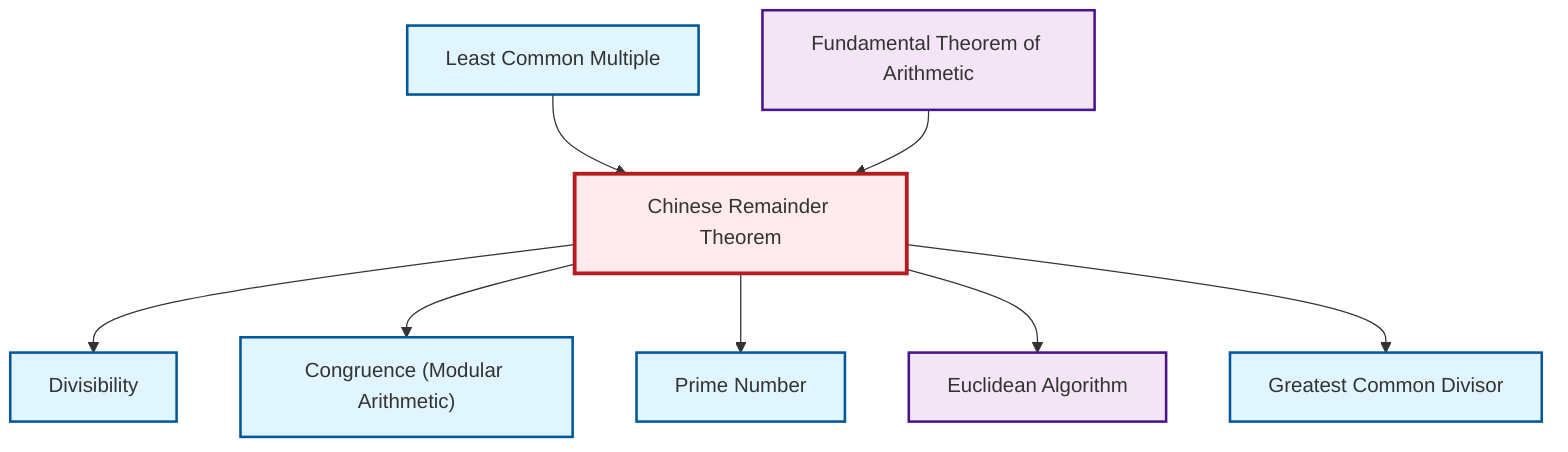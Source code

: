 graph TD
    classDef definition fill:#e1f5fe,stroke:#01579b,stroke-width:2px
    classDef theorem fill:#f3e5f5,stroke:#4a148c,stroke-width:2px
    classDef axiom fill:#fff3e0,stroke:#e65100,stroke-width:2px
    classDef example fill:#e8f5e9,stroke:#1b5e20,stroke-width:2px
    classDef current fill:#ffebee,stroke:#b71c1c,stroke-width:3px
    thm-fundamental-arithmetic["Fundamental Theorem of Arithmetic"]:::theorem
    def-gcd["Greatest Common Divisor"]:::definition
    def-divisibility["Divisibility"]:::definition
    def-lcm["Least Common Multiple"]:::definition
    def-prime["Prime Number"]:::definition
    thm-euclidean-algorithm["Euclidean Algorithm"]:::theorem
    def-congruence["Congruence (Modular Arithmetic)"]:::definition
    thm-chinese-remainder["Chinese Remainder Theorem"]:::theorem
    def-lcm --> thm-chinese-remainder
    thm-fundamental-arithmetic --> thm-chinese-remainder
    thm-chinese-remainder --> def-divisibility
    thm-chinese-remainder --> def-congruence
    thm-chinese-remainder --> def-prime
    thm-chinese-remainder --> thm-euclidean-algorithm
    thm-chinese-remainder --> def-gcd
    class thm-chinese-remainder current
